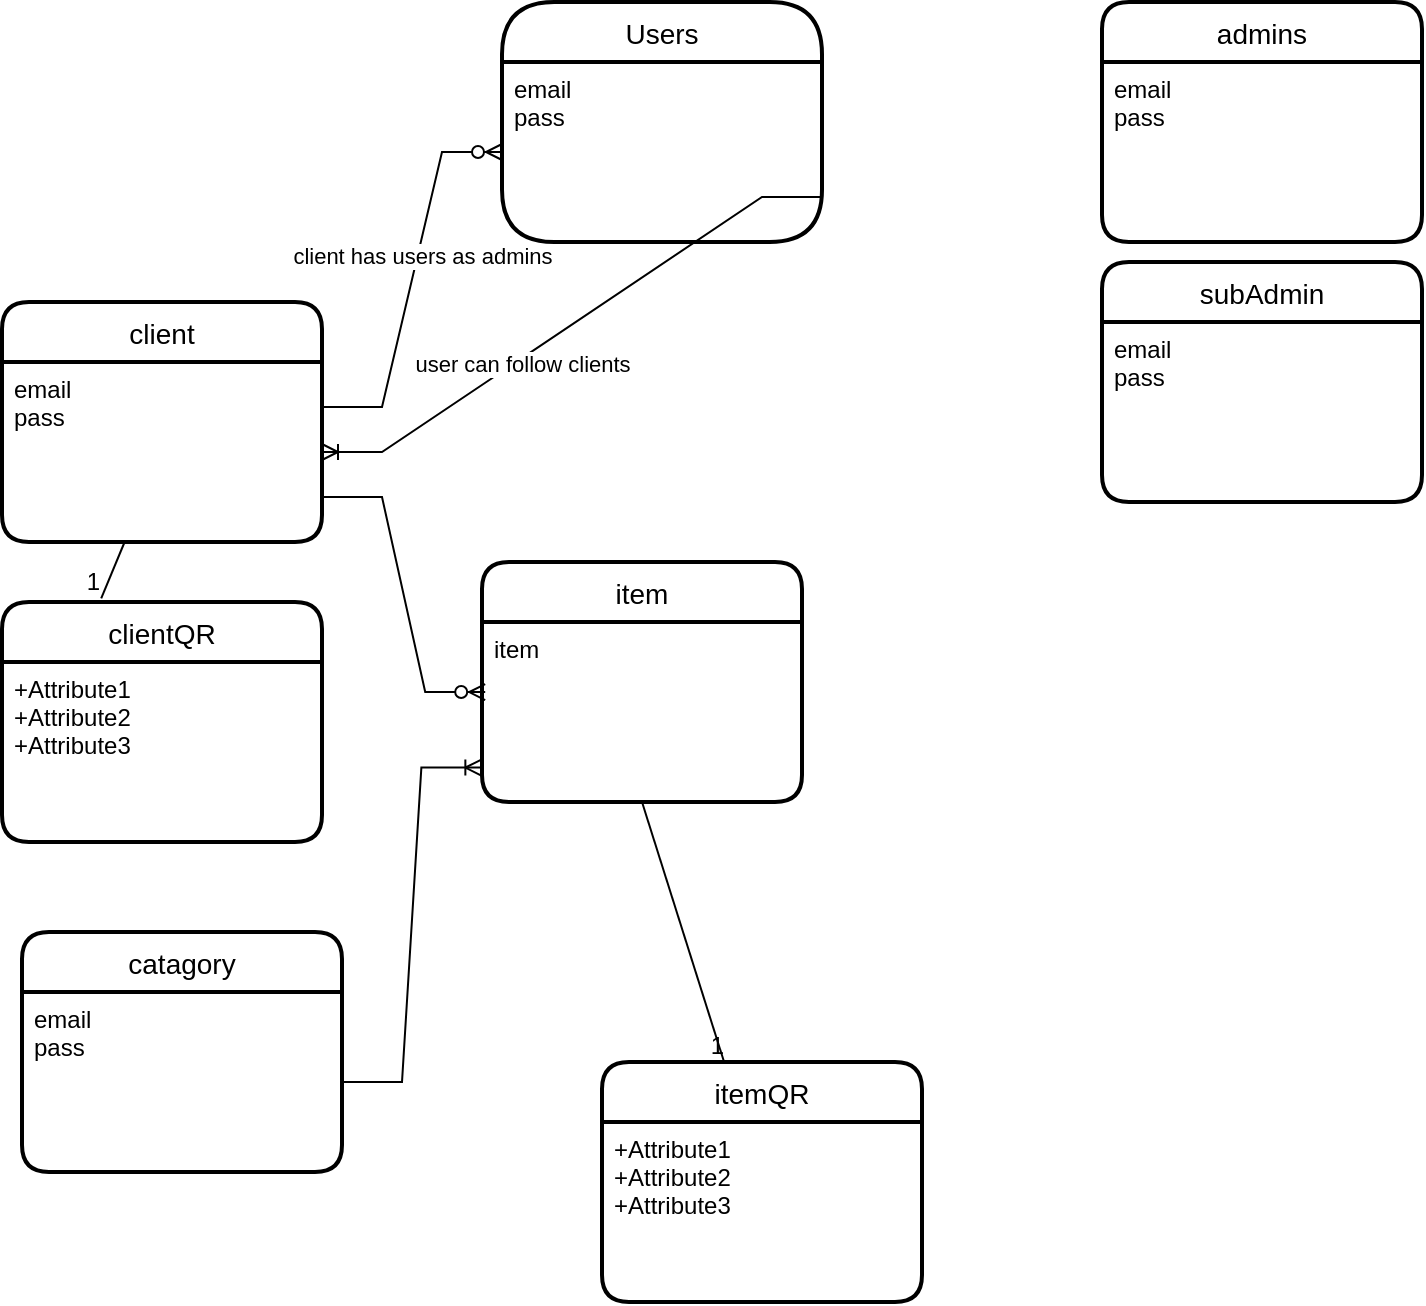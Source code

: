 <mxfile version="20.8.5" type="github">
  <diagram id="xxwVGJLhWor3D1Z2W5bL" name="Page-1">
    <mxGraphModel dx="1235" dy="674" grid="1" gridSize="10" guides="1" tooltips="1" connect="1" arrows="1" fold="1" page="1" pageScale="1" pageWidth="827" pageHeight="1169" math="0" shadow="0">
      <root>
        <mxCell id="0" />
        <mxCell id="1" parent="0" />
        <mxCell id="z7ykace7Lg3-OtzlJdLb-1" value="Users" style="swimlane;childLayout=stackLayout;horizontal=1;startSize=30;horizontalStack=0;rounded=1;fontSize=14;fontStyle=0;strokeWidth=2;resizeParent=0;resizeLast=1;shadow=0;dashed=0;align=center;arcSize=29;" vertex="1" parent="1">
          <mxGeometry x="300" y="60" width="160" height="120" as="geometry" />
        </mxCell>
        <mxCell id="z7ykace7Lg3-OtzlJdLb-2" value="email&#xa;pass&#xa;" style="align=left;strokeColor=none;fillColor=none;spacingLeft=4;fontSize=12;verticalAlign=top;resizable=0;rotatable=0;part=1;" vertex="1" parent="z7ykace7Lg3-OtzlJdLb-1">
          <mxGeometry y="30" width="160" height="90" as="geometry" />
        </mxCell>
        <mxCell id="z7ykace7Lg3-OtzlJdLb-4" value="admins" style="swimlane;childLayout=stackLayout;horizontal=1;startSize=30;horizontalStack=0;rounded=1;fontSize=14;fontStyle=0;strokeWidth=2;resizeParent=0;resizeLast=1;shadow=0;dashed=0;align=center;" vertex="1" parent="1">
          <mxGeometry x="600" y="60" width="160" height="120" as="geometry" />
        </mxCell>
        <mxCell id="z7ykace7Lg3-OtzlJdLb-5" value="email&#xa;pass&#xa;" style="align=left;strokeColor=none;fillColor=none;spacingLeft=4;fontSize=12;verticalAlign=top;resizable=0;rotatable=0;part=1;" vertex="1" parent="z7ykace7Lg3-OtzlJdLb-4">
          <mxGeometry y="30" width="160" height="90" as="geometry" />
        </mxCell>
        <mxCell id="z7ykace7Lg3-OtzlJdLb-6" value="client" style="swimlane;childLayout=stackLayout;horizontal=1;startSize=30;horizontalStack=0;rounded=1;fontSize=14;fontStyle=0;strokeWidth=2;resizeParent=0;resizeLast=1;shadow=0;dashed=0;align=center;" vertex="1" parent="1">
          <mxGeometry x="50" y="210" width="160" height="120" as="geometry" />
        </mxCell>
        <mxCell id="z7ykace7Lg3-OtzlJdLb-7" value="email&#xa;pass&#xa;" style="align=left;strokeColor=none;fillColor=none;spacingLeft=4;fontSize=12;verticalAlign=top;resizable=0;rotatable=0;part=1;" vertex="1" parent="z7ykace7Lg3-OtzlJdLb-6">
          <mxGeometry y="30" width="160" height="90" as="geometry" />
        </mxCell>
        <mxCell id="z7ykace7Lg3-OtzlJdLb-9" value="item" style="swimlane;childLayout=stackLayout;horizontal=1;startSize=30;horizontalStack=0;rounded=1;fontSize=14;fontStyle=0;strokeWidth=2;resizeParent=0;resizeLast=1;shadow=0;dashed=0;align=center;" vertex="1" parent="1">
          <mxGeometry x="290" y="340" width="160" height="120" as="geometry" />
        </mxCell>
        <mxCell id="z7ykace7Lg3-OtzlJdLb-10" value="item" style="align=left;strokeColor=none;fillColor=none;spacingLeft=4;fontSize=12;verticalAlign=top;resizable=0;rotatable=0;part=1;" vertex="1" parent="z7ykace7Lg3-OtzlJdLb-9">
          <mxGeometry y="30" width="160" height="90" as="geometry" />
        </mxCell>
        <mxCell id="z7ykace7Lg3-OtzlJdLb-11" value="catagory" style="swimlane;childLayout=stackLayout;horizontal=1;startSize=30;horizontalStack=0;rounded=1;fontSize=14;fontStyle=0;strokeWidth=2;resizeParent=0;resizeLast=1;shadow=0;dashed=0;align=center;" vertex="1" parent="1">
          <mxGeometry x="60" y="525" width="160" height="120" as="geometry" />
        </mxCell>
        <mxCell id="z7ykace7Lg3-OtzlJdLb-12" value="email&#xa;pass&#xa;" style="align=left;strokeColor=none;fillColor=none;spacingLeft=4;fontSize=12;verticalAlign=top;resizable=0;rotatable=0;part=1;" vertex="1" parent="z7ykace7Lg3-OtzlJdLb-11">
          <mxGeometry y="30" width="160" height="90" as="geometry" />
        </mxCell>
        <mxCell id="z7ykace7Lg3-OtzlJdLb-13" value="itemQR" style="swimlane;childLayout=stackLayout;horizontal=1;startSize=30;horizontalStack=0;rounded=1;fontSize=14;fontStyle=0;strokeWidth=2;resizeParent=0;resizeLast=1;shadow=0;dashed=0;align=center;" vertex="1" parent="1">
          <mxGeometry x="350" y="590" width="160" height="120" as="geometry" />
        </mxCell>
        <mxCell id="z7ykace7Lg3-OtzlJdLb-14" value="+Attribute1&#xa;+Attribute2&#xa;+Attribute3" style="align=left;strokeColor=none;fillColor=none;spacingLeft=4;fontSize=12;verticalAlign=top;resizable=0;rotatable=0;part=1;" vertex="1" parent="z7ykace7Lg3-OtzlJdLb-13">
          <mxGeometry y="30" width="160" height="90" as="geometry" />
        </mxCell>
        <mxCell id="z7ykace7Lg3-OtzlJdLb-15" value="subAdmin" style="swimlane;childLayout=stackLayout;horizontal=1;startSize=30;horizontalStack=0;rounded=1;fontSize=14;fontStyle=0;strokeWidth=2;resizeParent=0;resizeLast=1;shadow=0;dashed=0;align=center;" vertex="1" parent="1">
          <mxGeometry x="600" y="190" width="160" height="120" as="geometry" />
        </mxCell>
        <mxCell id="z7ykace7Lg3-OtzlJdLb-16" value="email&#xa;pass&#xa;" style="align=left;strokeColor=none;fillColor=none;spacingLeft=4;fontSize=12;verticalAlign=top;resizable=0;rotatable=0;part=1;" vertex="1" parent="z7ykace7Lg3-OtzlJdLb-15">
          <mxGeometry y="30" width="160" height="90" as="geometry" />
        </mxCell>
        <mxCell id="z7ykace7Lg3-OtzlJdLb-20" value="" style="edgeStyle=entityRelationEdgeStyle;fontSize=12;html=1;endArrow=ERzeroToMany;endFill=1;rounded=0;exitX=1;exitY=0.75;exitDx=0;exitDy=0;entryX=0.01;entryY=0.389;entryDx=0;entryDy=0;entryPerimeter=0;" edge="1" parent="1" source="z7ykace7Lg3-OtzlJdLb-7" target="z7ykace7Lg3-OtzlJdLb-10">
          <mxGeometry width="100" height="100" relative="1" as="geometry">
            <mxPoint x="360" y="480" as="sourcePoint" />
            <mxPoint x="460" y="380" as="targetPoint" />
          </mxGeometry>
        </mxCell>
        <mxCell id="z7ykace7Lg3-OtzlJdLb-22" value="" style="edgeStyle=entityRelationEdgeStyle;fontSize=12;html=1;endArrow=ERoneToMany;rounded=0;entryX=-0.002;entryY=0.809;entryDx=0;entryDy=0;entryPerimeter=0;" edge="1" parent="1" source="z7ykace7Lg3-OtzlJdLb-12" target="z7ykace7Lg3-OtzlJdLb-10">
          <mxGeometry width="100" height="100" relative="1" as="geometry">
            <mxPoint x="360" y="480" as="sourcePoint" />
            <mxPoint x="460" y="380" as="targetPoint" />
          </mxGeometry>
        </mxCell>
        <mxCell id="z7ykace7Lg3-OtzlJdLb-23" value="" style="endArrow=none;html=1;rounded=0;exitX=0.5;exitY=1;exitDx=0;exitDy=0;" edge="1" parent="1" source="z7ykace7Lg3-OtzlJdLb-10" target="z7ykace7Lg3-OtzlJdLb-13">
          <mxGeometry relative="1" as="geometry">
            <mxPoint x="330" y="630" as="sourcePoint" />
            <mxPoint x="490" y="630" as="targetPoint" />
          </mxGeometry>
        </mxCell>
        <mxCell id="z7ykace7Lg3-OtzlJdLb-24" value="1" style="resizable=0;html=1;align=right;verticalAlign=bottom;" connectable="0" vertex="1" parent="z7ykace7Lg3-OtzlJdLb-23">
          <mxGeometry x="1" relative="1" as="geometry" />
        </mxCell>
        <mxCell id="z7ykace7Lg3-OtzlJdLb-25" value="clientQR" style="swimlane;childLayout=stackLayout;horizontal=1;startSize=30;horizontalStack=0;rounded=1;fontSize=14;fontStyle=0;strokeWidth=2;resizeParent=0;resizeLast=1;shadow=0;dashed=0;align=center;" vertex="1" parent="1">
          <mxGeometry x="50" y="360" width="160" height="120" as="geometry" />
        </mxCell>
        <mxCell id="z7ykace7Lg3-OtzlJdLb-26" value="+Attribute1&#xa;+Attribute2&#xa;+Attribute3" style="align=left;strokeColor=none;fillColor=none;spacingLeft=4;fontSize=12;verticalAlign=top;resizable=0;rotatable=0;part=1;" vertex="1" parent="z7ykace7Lg3-OtzlJdLb-25">
          <mxGeometry y="30" width="160" height="90" as="geometry" />
        </mxCell>
        <mxCell id="z7ykace7Lg3-OtzlJdLb-27" value="" style="endArrow=none;html=1;rounded=0;entryX=0.31;entryY=-0.015;entryDx=0;entryDy=0;entryPerimeter=0;" edge="1" parent="1" source="z7ykace7Lg3-OtzlJdLb-7" target="z7ykace7Lg3-OtzlJdLb-25">
          <mxGeometry relative="1" as="geometry">
            <mxPoint x="380" y="530" as="sourcePoint" />
            <mxPoint x="412.308" y="600" as="targetPoint" />
          </mxGeometry>
        </mxCell>
        <mxCell id="z7ykace7Lg3-OtzlJdLb-28" value="1" style="resizable=0;html=1;align=right;verticalAlign=bottom;" connectable="0" vertex="1" parent="z7ykace7Lg3-OtzlJdLb-27">
          <mxGeometry x="1" relative="1" as="geometry" />
        </mxCell>
        <mxCell id="z7ykace7Lg3-OtzlJdLb-32" value="" style="edgeStyle=entityRelationEdgeStyle;fontSize=12;html=1;endArrow=ERzeroToMany;endFill=1;rounded=0;exitX=1;exitY=0.25;exitDx=0;exitDy=0;" edge="1" parent="1" source="z7ykace7Lg3-OtzlJdLb-7" target="z7ykace7Lg3-OtzlJdLb-2">
          <mxGeometry width="100" height="100" relative="1" as="geometry">
            <mxPoint x="250" y="200" as="sourcePoint" />
            <mxPoint x="350" y="100" as="targetPoint" />
          </mxGeometry>
        </mxCell>
        <mxCell id="z7ykace7Lg3-OtzlJdLb-36" value="client has users as admins" style="edgeLabel;html=1;align=center;verticalAlign=middle;resizable=0;points=[];" vertex="1" connectable="0" parent="z7ykace7Lg3-OtzlJdLb-32">
          <mxGeometry x="0.131" y="-2" relative="1" as="geometry">
            <mxPoint as="offset" />
          </mxGeometry>
        </mxCell>
        <mxCell id="z7ykace7Lg3-OtzlJdLb-37" value="" style="edgeStyle=entityRelationEdgeStyle;fontSize=12;html=1;endArrow=ERoneToMany;rounded=0;exitX=1;exitY=0.75;exitDx=0;exitDy=0;entryX=1;entryY=0.5;entryDx=0;entryDy=0;" edge="1" parent="1" source="z7ykace7Lg3-OtzlJdLb-2" target="z7ykace7Lg3-OtzlJdLb-7">
          <mxGeometry width="100" height="100" relative="1" as="geometry">
            <mxPoint x="340" y="290" as="sourcePoint" />
            <mxPoint x="440" y="190" as="targetPoint" />
          </mxGeometry>
        </mxCell>
        <mxCell id="z7ykace7Lg3-OtzlJdLb-38" value="user can follow clients" style="edgeLabel;html=1;align=center;verticalAlign=middle;resizable=0;points=[];" vertex="1" connectable="0" parent="z7ykace7Lg3-OtzlJdLb-37">
          <mxGeometry x="0.218" y="2" relative="1" as="geometry">
            <mxPoint as="offset" />
          </mxGeometry>
        </mxCell>
      </root>
    </mxGraphModel>
  </diagram>
</mxfile>
